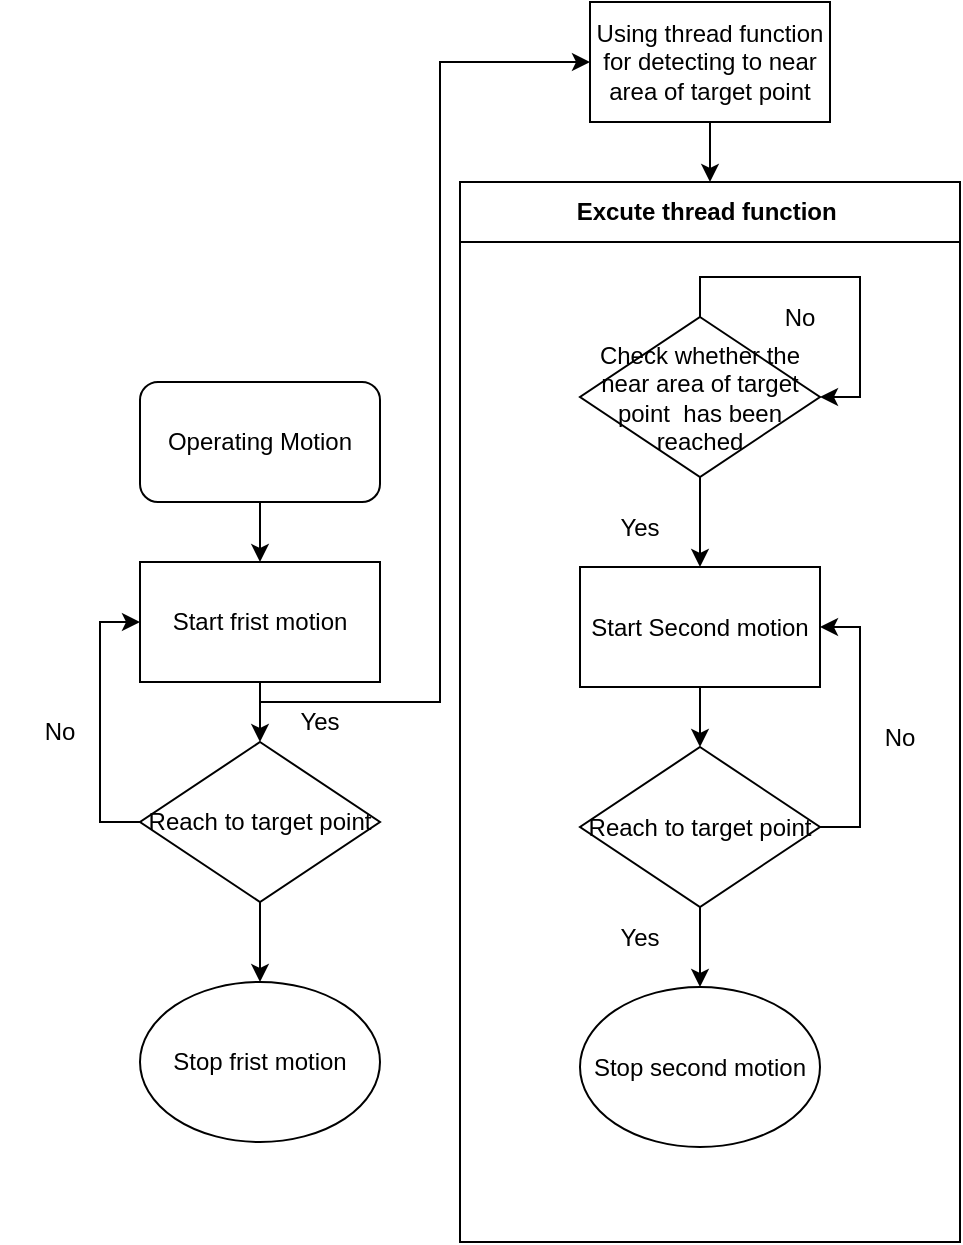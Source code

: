 <mxfile version="22.0.6" type="github">
  <diagram name="페이지-1" id="ddqdeQ2nx9fSf0zS1vjd">
    <mxGraphModel dx="963" dy="667" grid="1" gridSize="10" guides="1" tooltips="1" connect="1" arrows="1" fold="1" page="1" pageScale="1" pageWidth="827" pageHeight="1169" math="0" shadow="0">
      <root>
        <mxCell id="0" />
        <mxCell id="1" parent="0" />
        <mxCell id="OxMzDLT9HJ0QfYX7-7aQ-46" value="" style="edgeStyle=orthogonalEdgeStyle;rounded=0;orthogonalLoop=1;jettySize=auto;html=1;" edge="1" parent="1" source="OxMzDLT9HJ0QfYX7-7aQ-1" target="OxMzDLT9HJ0QfYX7-7aQ-45">
          <mxGeometry relative="1" as="geometry" />
        </mxCell>
        <mxCell id="OxMzDLT9HJ0QfYX7-7aQ-68" style="edgeStyle=orthogonalEdgeStyle;rounded=0;orthogonalLoop=1;jettySize=auto;html=1;entryX=0;entryY=0.5;entryDx=0;entryDy=0;" edge="1" parent="1" source="OxMzDLT9HJ0QfYX7-7aQ-1" target="OxMzDLT9HJ0QfYX7-7aQ-74">
          <mxGeometry relative="1" as="geometry">
            <mxPoint x="430" y="300" as="targetPoint" />
            <Array as="points">
              <mxPoint x="250" y="610" />
              <mxPoint x="340" y="610" />
              <mxPoint x="340" y="290" />
            </Array>
          </mxGeometry>
        </mxCell>
        <mxCell id="OxMzDLT9HJ0QfYX7-7aQ-1" value="Start frist motion" style="rounded=0;whiteSpace=wrap;html=1;" vertex="1" parent="1">
          <mxGeometry x="190" y="540" width="120" height="60" as="geometry" />
        </mxCell>
        <mxCell id="OxMzDLT9HJ0QfYX7-7aQ-4" style="edgeStyle=orthogonalEdgeStyle;rounded=0;orthogonalLoop=1;jettySize=auto;html=1;exitX=0.5;exitY=1;exitDx=0;exitDy=0;entryX=0.5;entryY=0;entryDx=0;entryDy=0;" edge="1" parent="1" source="OxMzDLT9HJ0QfYX7-7aQ-2" target="OxMzDLT9HJ0QfYX7-7aQ-1">
          <mxGeometry relative="1" as="geometry">
            <mxPoint x="250" y="400" as="targetPoint" />
          </mxGeometry>
        </mxCell>
        <mxCell id="OxMzDLT9HJ0QfYX7-7aQ-2" value="Operating Motion" style="rounded=1;whiteSpace=wrap;html=1;" vertex="1" parent="1">
          <mxGeometry x="190" y="450" width="120" height="60" as="geometry" />
        </mxCell>
        <mxCell id="OxMzDLT9HJ0QfYX7-7aQ-49" style="edgeStyle=orthogonalEdgeStyle;rounded=0;orthogonalLoop=1;jettySize=auto;html=1;entryX=0;entryY=0.5;entryDx=0;entryDy=0;exitX=0;exitY=0.5;exitDx=0;exitDy=0;" edge="1" parent="1" source="OxMzDLT9HJ0QfYX7-7aQ-45" target="OxMzDLT9HJ0QfYX7-7aQ-1">
          <mxGeometry relative="1" as="geometry" />
        </mxCell>
        <mxCell id="OxMzDLT9HJ0QfYX7-7aQ-58" style="edgeStyle=orthogonalEdgeStyle;rounded=0;orthogonalLoop=1;jettySize=auto;html=1;entryX=0.5;entryY=0;entryDx=0;entryDy=0;" edge="1" parent="1" source="OxMzDLT9HJ0QfYX7-7aQ-45" target="OxMzDLT9HJ0QfYX7-7aQ-57">
          <mxGeometry relative="1" as="geometry" />
        </mxCell>
        <mxCell id="OxMzDLT9HJ0QfYX7-7aQ-45" value="Reach to target point" style="rhombus;whiteSpace=wrap;html=1;rounded=0;" vertex="1" parent="1">
          <mxGeometry x="190" y="630" width="120" height="80" as="geometry" />
        </mxCell>
        <mxCell id="OxMzDLT9HJ0QfYX7-7aQ-48" value="Yes" style="text;html=1;strokeColor=none;fillColor=none;align=center;verticalAlign=middle;whiteSpace=wrap;rounded=0;" vertex="1" parent="1">
          <mxGeometry x="250" y="605" width="60" height="30" as="geometry" />
        </mxCell>
        <mxCell id="OxMzDLT9HJ0QfYX7-7aQ-51" value="No" style="text;html=1;strokeColor=none;fillColor=none;align=center;verticalAlign=middle;whiteSpace=wrap;rounded=0;" vertex="1" parent="1">
          <mxGeometry x="120" y="610" width="60" height="30" as="geometry" />
        </mxCell>
        <mxCell id="OxMzDLT9HJ0QfYX7-7aQ-57" value="Stop frist motion" style="ellipse;whiteSpace=wrap;html=1;" vertex="1" parent="1">
          <mxGeometry x="190" y="750" width="120" height="80" as="geometry" />
        </mxCell>
        <mxCell id="OxMzDLT9HJ0QfYX7-7aQ-73" value="Excute thread function&amp;nbsp;" style="swimlane;whiteSpace=wrap;html=1;startSize=30;" vertex="1" parent="1">
          <mxGeometry x="350" y="350" width="250" height="530" as="geometry" />
        </mxCell>
        <mxCell id="OxMzDLT9HJ0QfYX7-7aQ-15" value="Check whether the near area of target point&amp;nbsp; has been reached" style="rhombus;whiteSpace=wrap;html=1;rounded=0;" vertex="1" parent="OxMzDLT9HJ0QfYX7-7aQ-73">
          <mxGeometry x="60" y="67.5" width="120" height="80" as="geometry" />
        </mxCell>
        <mxCell id="OxMzDLT9HJ0QfYX7-7aQ-17" value="Start Second motion" style="whiteSpace=wrap;html=1;rounded=0;" vertex="1" parent="OxMzDLT9HJ0QfYX7-7aQ-73">
          <mxGeometry x="60" y="192.5" width="120" height="60" as="geometry" />
        </mxCell>
        <mxCell id="OxMzDLT9HJ0QfYX7-7aQ-18" value="" style="edgeStyle=orthogonalEdgeStyle;rounded=0;orthogonalLoop=1;jettySize=auto;html=1;exitX=0.5;exitY=1;exitDx=0;exitDy=0;" edge="1" parent="OxMzDLT9HJ0QfYX7-7aQ-73" source="OxMzDLT9HJ0QfYX7-7aQ-15" target="OxMzDLT9HJ0QfYX7-7aQ-17">
          <mxGeometry relative="1" as="geometry" />
        </mxCell>
        <mxCell id="OxMzDLT9HJ0QfYX7-7aQ-19" value="Yes" style="text;html=1;strokeColor=none;fillColor=none;align=center;verticalAlign=middle;whiteSpace=wrap;rounded=0;" vertex="1" parent="OxMzDLT9HJ0QfYX7-7aQ-73">
          <mxGeometry x="60" y="157.5" width="60" height="30" as="geometry" />
        </mxCell>
        <mxCell id="OxMzDLT9HJ0QfYX7-7aQ-52" style="edgeStyle=orthogonalEdgeStyle;rounded=0;orthogonalLoop=1;jettySize=auto;html=1;entryX=1;entryY=0.5;entryDx=0;entryDy=0;" edge="1" parent="OxMzDLT9HJ0QfYX7-7aQ-73" source="OxMzDLT9HJ0QfYX7-7aQ-15" target="OxMzDLT9HJ0QfYX7-7aQ-15">
          <mxGeometry relative="1" as="geometry" />
        </mxCell>
        <mxCell id="OxMzDLT9HJ0QfYX7-7aQ-53" value="No" style="text;html=1;strokeColor=none;fillColor=none;align=center;verticalAlign=middle;whiteSpace=wrap;rounded=0;" vertex="1" parent="OxMzDLT9HJ0QfYX7-7aQ-73">
          <mxGeometry x="140" y="52.5" width="60" height="30" as="geometry" />
        </mxCell>
        <mxCell id="OxMzDLT9HJ0QfYX7-7aQ-63" style="edgeStyle=orthogonalEdgeStyle;rounded=0;orthogonalLoop=1;jettySize=auto;html=1;entryX=1;entryY=0.5;entryDx=0;entryDy=0;exitX=1;exitY=0.5;exitDx=0;exitDy=0;" edge="1" parent="OxMzDLT9HJ0QfYX7-7aQ-73" source="OxMzDLT9HJ0QfYX7-7aQ-60" target="OxMzDLT9HJ0QfYX7-7aQ-17">
          <mxGeometry relative="1" as="geometry" />
        </mxCell>
        <mxCell id="OxMzDLT9HJ0QfYX7-7aQ-60" value="Reach to target point" style="rhombus;whiteSpace=wrap;html=1;rounded=0;" vertex="1" parent="OxMzDLT9HJ0QfYX7-7aQ-73">
          <mxGeometry x="60" y="282.5" width="120" height="80" as="geometry" />
        </mxCell>
        <mxCell id="OxMzDLT9HJ0QfYX7-7aQ-62" style="edgeStyle=orthogonalEdgeStyle;rounded=0;orthogonalLoop=1;jettySize=auto;html=1;entryX=0.5;entryY=0;entryDx=0;entryDy=0;" edge="1" parent="OxMzDLT9HJ0QfYX7-7aQ-73" source="OxMzDLT9HJ0QfYX7-7aQ-17" target="OxMzDLT9HJ0QfYX7-7aQ-60">
          <mxGeometry relative="1" as="geometry" />
        </mxCell>
        <mxCell id="OxMzDLT9HJ0QfYX7-7aQ-61" value="Stop second motion" style="ellipse;whiteSpace=wrap;html=1;" vertex="1" parent="OxMzDLT9HJ0QfYX7-7aQ-73">
          <mxGeometry x="60" y="402.5" width="120" height="80" as="geometry" />
        </mxCell>
        <mxCell id="OxMzDLT9HJ0QfYX7-7aQ-59" style="edgeStyle=orthogonalEdgeStyle;rounded=0;orthogonalLoop=1;jettySize=auto;html=1;entryX=0.5;entryY=0;entryDx=0;entryDy=0;" edge="1" parent="OxMzDLT9HJ0QfYX7-7aQ-73" source="OxMzDLT9HJ0QfYX7-7aQ-60" target="OxMzDLT9HJ0QfYX7-7aQ-61">
          <mxGeometry relative="1" as="geometry" />
        </mxCell>
        <mxCell id="OxMzDLT9HJ0QfYX7-7aQ-64" value="No" style="text;html=1;strokeColor=none;fillColor=none;align=center;verticalAlign=middle;whiteSpace=wrap;rounded=0;" vertex="1" parent="OxMzDLT9HJ0QfYX7-7aQ-73">
          <mxGeometry x="190" y="262.5" width="60" height="30" as="geometry" />
        </mxCell>
        <mxCell id="OxMzDLT9HJ0QfYX7-7aQ-65" value="Yes" style="text;html=1;strokeColor=none;fillColor=none;align=center;verticalAlign=middle;whiteSpace=wrap;rounded=0;" vertex="1" parent="OxMzDLT9HJ0QfYX7-7aQ-73">
          <mxGeometry x="60" y="362.5" width="60" height="30" as="geometry" />
        </mxCell>
        <mxCell id="OxMzDLT9HJ0QfYX7-7aQ-75" style="edgeStyle=orthogonalEdgeStyle;rounded=0;orthogonalLoop=1;jettySize=auto;html=1;" edge="1" parent="1" source="OxMzDLT9HJ0QfYX7-7aQ-74" target="OxMzDLT9HJ0QfYX7-7aQ-73">
          <mxGeometry relative="1" as="geometry" />
        </mxCell>
        <mxCell id="OxMzDLT9HJ0QfYX7-7aQ-74" value="Using thread function for detecting to near area of target point" style="rounded=0;whiteSpace=wrap;html=1;" vertex="1" parent="1">
          <mxGeometry x="415" y="260" width="120" height="60" as="geometry" />
        </mxCell>
      </root>
    </mxGraphModel>
  </diagram>
</mxfile>
